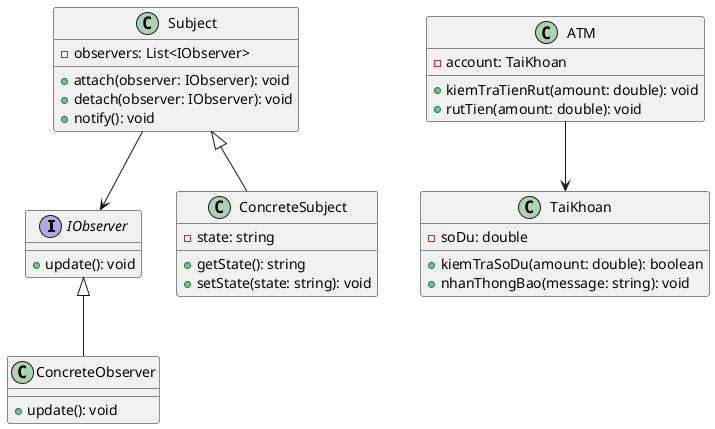 @startuml

interface IObserver {
    + update(): void
}

class Subject {
    - observers: List<IObserver>
    + attach(observer: IObserver): void
    + detach(observer: IObserver): void
    + notify(): void
}

class ConcreteSubject {
    - state: string
    + getState(): string
    + setState(state: string): void
}

class ConcreteObserver {
    + update(): void
}

class ATM {
    - account: TaiKhoan
    + kiemTraTienRut(amount: double): void
    + rutTien(amount: double): void
}

class TaiKhoan {
    - soDu: double
    + kiemTraSoDu(amount: double): boolean
    + nhanThongBao(message: string): void
}

Subject --> IObserver
Subject <|-- ConcreteSubject
IObserver <|-- ConcreteObserver
ATM --> TaiKhoan

@enduml